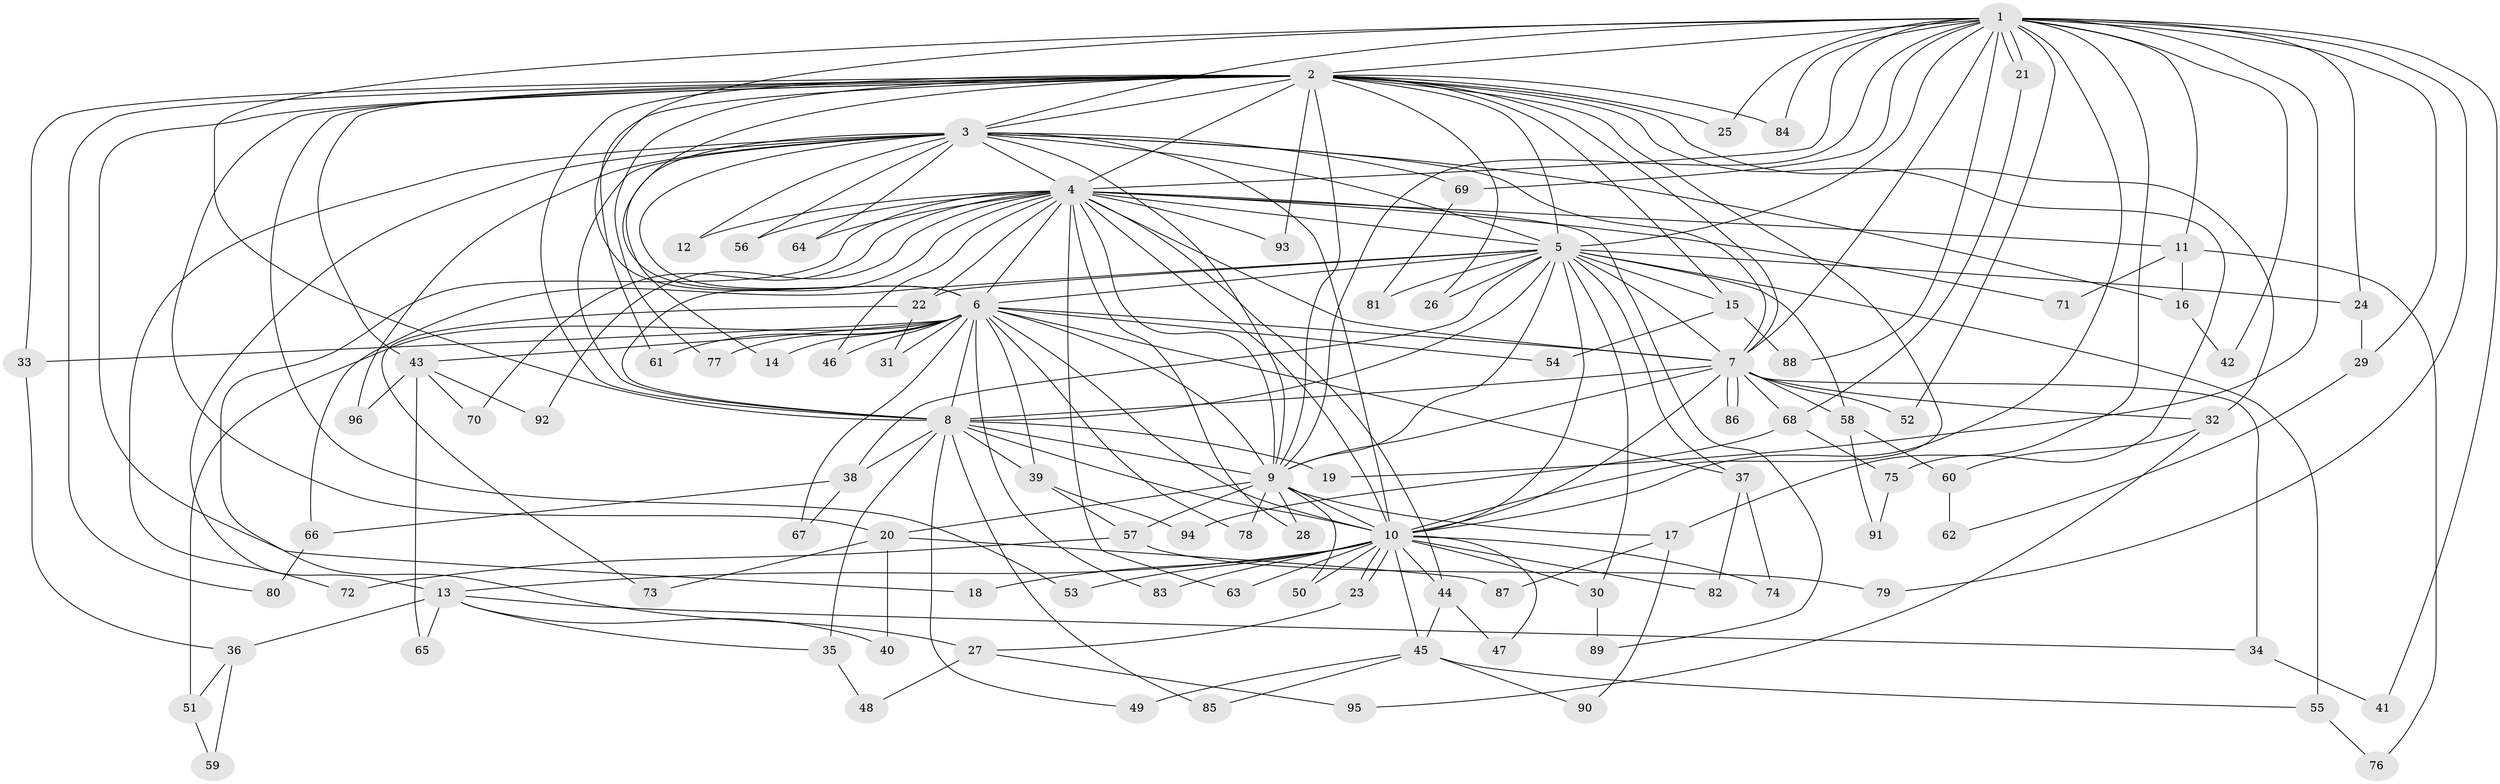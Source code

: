 // coarse degree distribution, {23: 0.013513513513513514, 21: 0.02702702702702703, 16: 0.013513513513513514, 20: 0.013513513513513514, 19: 0.02702702702702703, 22: 0.013513513513513514, 13: 0.013513513513513514, 5: 0.04054054054054054, 2: 0.4594594594594595, 8: 0.013513513513513514, 4: 0.14864864864864866, 3: 0.17567567567567569, 6: 0.013513513513513514, 1: 0.02702702702702703}
// Generated by graph-tools (version 1.1) at 2025/51/02/27/25 19:51:44]
// undirected, 96 vertices, 217 edges
graph export_dot {
graph [start="1"]
  node [color=gray90,style=filled];
  1;
  2;
  3;
  4;
  5;
  6;
  7;
  8;
  9;
  10;
  11;
  12;
  13;
  14;
  15;
  16;
  17;
  18;
  19;
  20;
  21;
  22;
  23;
  24;
  25;
  26;
  27;
  28;
  29;
  30;
  31;
  32;
  33;
  34;
  35;
  36;
  37;
  38;
  39;
  40;
  41;
  42;
  43;
  44;
  45;
  46;
  47;
  48;
  49;
  50;
  51;
  52;
  53;
  54;
  55;
  56;
  57;
  58;
  59;
  60;
  61;
  62;
  63;
  64;
  65;
  66;
  67;
  68;
  69;
  70;
  71;
  72;
  73;
  74;
  75;
  76;
  77;
  78;
  79;
  80;
  81;
  82;
  83;
  84;
  85;
  86;
  87;
  88;
  89;
  90;
  91;
  92;
  93;
  94;
  95;
  96;
  1 -- 2;
  1 -- 3;
  1 -- 4;
  1 -- 5;
  1 -- 6;
  1 -- 7;
  1 -- 8;
  1 -- 9;
  1 -- 10;
  1 -- 11;
  1 -- 17;
  1 -- 19;
  1 -- 21;
  1 -- 21;
  1 -- 24;
  1 -- 25;
  1 -- 29;
  1 -- 41;
  1 -- 42;
  1 -- 52;
  1 -- 69;
  1 -- 79;
  1 -- 84;
  1 -- 88;
  2 -- 3;
  2 -- 4;
  2 -- 5;
  2 -- 6;
  2 -- 7;
  2 -- 8;
  2 -- 9;
  2 -- 10;
  2 -- 15;
  2 -- 18;
  2 -- 20;
  2 -- 25;
  2 -- 26;
  2 -- 32;
  2 -- 33;
  2 -- 43;
  2 -- 53;
  2 -- 61;
  2 -- 75;
  2 -- 77;
  2 -- 80;
  2 -- 84;
  2 -- 93;
  3 -- 4;
  3 -- 5;
  3 -- 6;
  3 -- 7;
  3 -- 8;
  3 -- 9;
  3 -- 10;
  3 -- 12;
  3 -- 13;
  3 -- 14;
  3 -- 16;
  3 -- 56;
  3 -- 64;
  3 -- 69;
  3 -- 72;
  3 -- 96;
  4 -- 5;
  4 -- 6;
  4 -- 7;
  4 -- 8;
  4 -- 9;
  4 -- 10;
  4 -- 11;
  4 -- 12;
  4 -- 22;
  4 -- 27;
  4 -- 28;
  4 -- 44;
  4 -- 46;
  4 -- 56;
  4 -- 63;
  4 -- 64;
  4 -- 70;
  4 -- 71;
  4 -- 89;
  4 -- 92;
  4 -- 93;
  5 -- 6;
  5 -- 7;
  5 -- 8;
  5 -- 9;
  5 -- 10;
  5 -- 15;
  5 -- 22;
  5 -- 24;
  5 -- 26;
  5 -- 30;
  5 -- 37;
  5 -- 38;
  5 -- 55;
  5 -- 58;
  5 -- 66;
  5 -- 81;
  6 -- 7;
  6 -- 8;
  6 -- 9;
  6 -- 10;
  6 -- 14;
  6 -- 31;
  6 -- 33;
  6 -- 37;
  6 -- 39;
  6 -- 43;
  6 -- 46;
  6 -- 51;
  6 -- 54;
  6 -- 61;
  6 -- 67;
  6 -- 77;
  6 -- 78;
  6 -- 83;
  7 -- 8;
  7 -- 9;
  7 -- 10;
  7 -- 32;
  7 -- 34;
  7 -- 52;
  7 -- 58;
  7 -- 68;
  7 -- 86;
  7 -- 86;
  8 -- 9;
  8 -- 10;
  8 -- 19;
  8 -- 35;
  8 -- 38;
  8 -- 39;
  8 -- 49;
  8 -- 85;
  9 -- 10;
  9 -- 17;
  9 -- 20;
  9 -- 28;
  9 -- 50;
  9 -- 57;
  9 -- 78;
  10 -- 13;
  10 -- 18;
  10 -- 23;
  10 -- 23;
  10 -- 30;
  10 -- 44;
  10 -- 45;
  10 -- 47;
  10 -- 50;
  10 -- 53;
  10 -- 63;
  10 -- 74;
  10 -- 82;
  10 -- 83;
  11 -- 16;
  11 -- 71;
  11 -- 76;
  13 -- 34;
  13 -- 35;
  13 -- 36;
  13 -- 40;
  13 -- 65;
  15 -- 54;
  15 -- 88;
  16 -- 42;
  17 -- 87;
  17 -- 90;
  20 -- 40;
  20 -- 73;
  20 -- 87;
  21 -- 68;
  22 -- 31;
  22 -- 73;
  23 -- 27;
  24 -- 29;
  27 -- 48;
  27 -- 95;
  29 -- 62;
  30 -- 89;
  32 -- 60;
  32 -- 95;
  33 -- 36;
  34 -- 41;
  35 -- 48;
  36 -- 51;
  36 -- 59;
  37 -- 74;
  37 -- 82;
  38 -- 66;
  38 -- 67;
  39 -- 57;
  39 -- 94;
  43 -- 65;
  43 -- 70;
  43 -- 92;
  43 -- 96;
  44 -- 45;
  44 -- 47;
  45 -- 49;
  45 -- 55;
  45 -- 85;
  45 -- 90;
  51 -- 59;
  55 -- 76;
  57 -- 72;
  57 -- 79;
  58 -- 60;
  58 -- 91;
  60 -- 62;
  66 -- 80;
  68 -- 75;
  68 -- 94;
  69 -- 81;
  75 -- 91;
}
